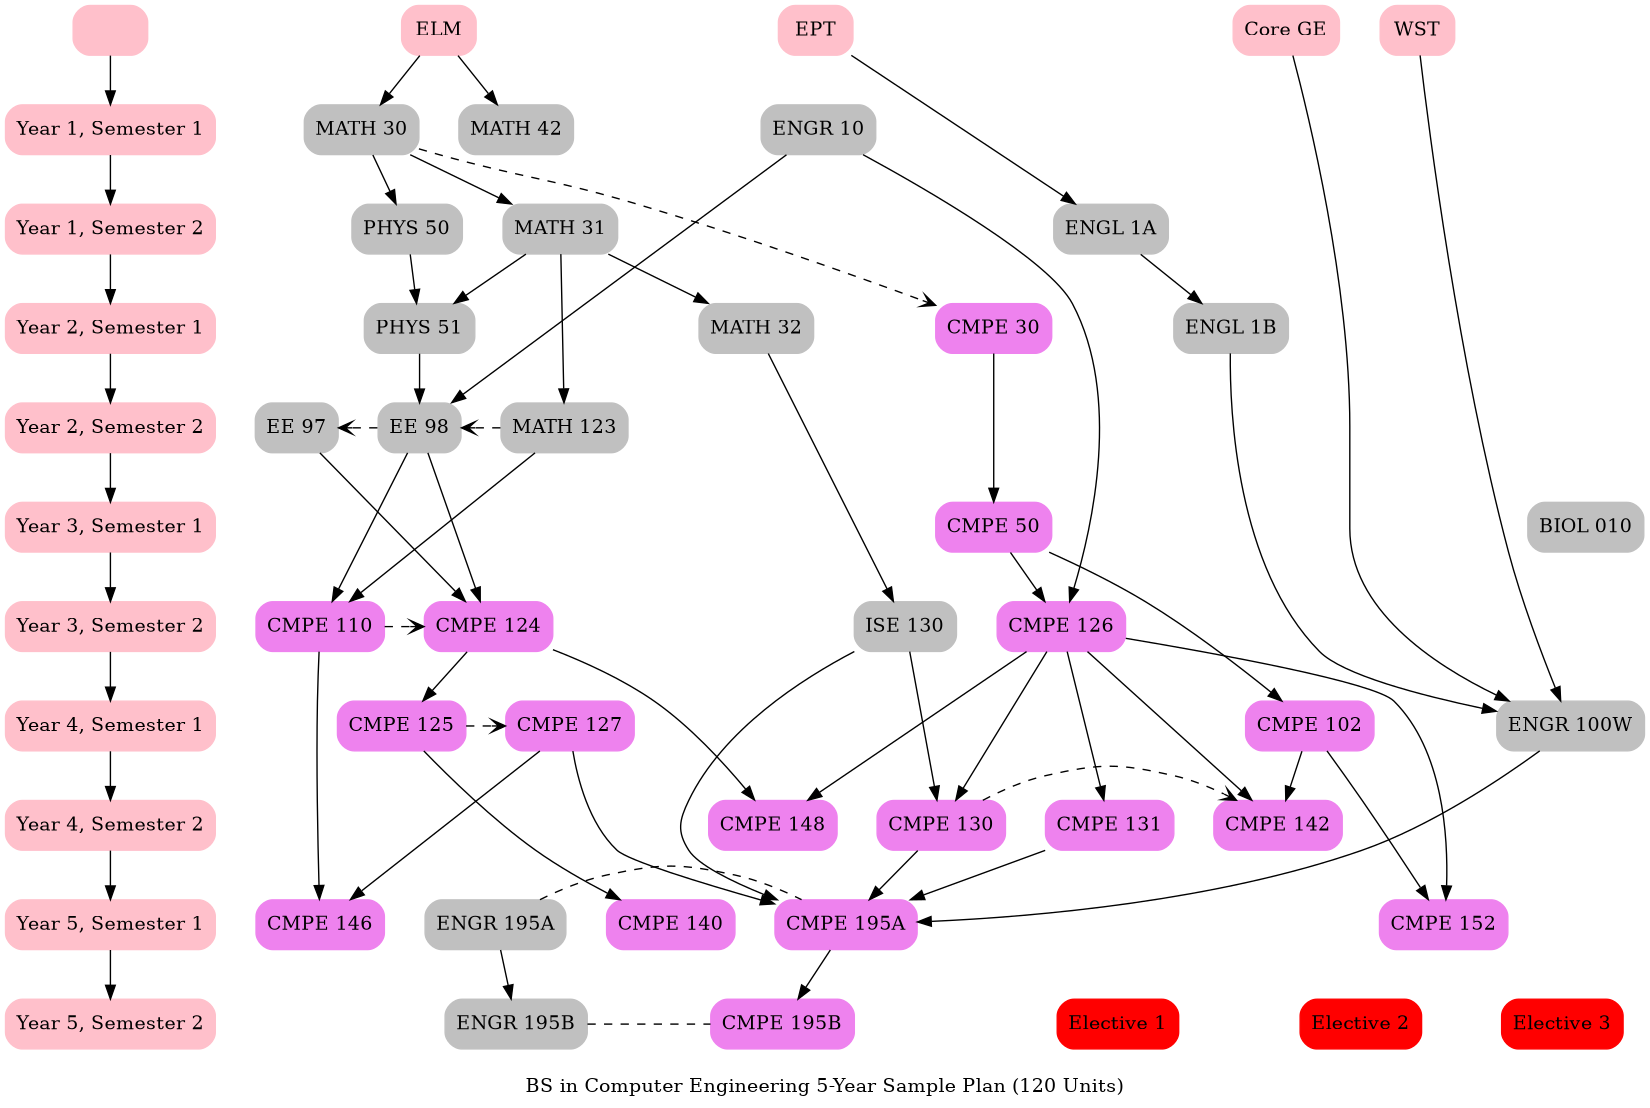 digraph cmpe5year {
    label="\nBS in Computer Engineering 5-Year Sample Plan (120 Units)\n";
    edge [comment="Wildcard node added automatic in EG."];
    node [comment="Wildcard node added automatic in EG."];
    graph [ranksep="0.5", 
           ratio="compress", 
           bb="0 0 1936 620", 
           size="11,8.5", 
           dpi=100, 
           nodesep="0.4"];
    {
        edge [comment="Wildcard node added automatic in EG."];
        node [color=pink, 
              shape=box, 
              style="filled, rounded"];
        "" -> "Year 1, Semester 1";
        "Year 1, Semester 1" -> "Year 1, Semester 2";
        "Year 1, Semester 2" -> "Year 2, Semester 1";
        "Year 2, Semester 1" -> "Year 2, Semester 2";
        "Year 2, Semester 2" -> "Year 3, Semester 1";
        "Year 3, Semester 1" -> "Year 3, Semester 2";
        "Year 3, Semester 2" -> "Year 4, Semester 1";
        "Year 4, Semester 1" -> "Year 4, Semester 2";
        "Year 4, Semester 2" -> "Year 5, Semester 1";
        "Year 5, Semester 1" -> "Year 5, Semester 2";
        {
            edge [comment="Wildcard node added automatic in EG."];
            node [comment="Wildcard node added automatic in EG."];
            ELM [URL="http://testing.sjsu.edu/eptelm", 
                 label="ELM"];
            EPT [URL="http://testing.sjsu.edu/eptelm", 
                 label="EPT"];
            WST [URL="http://testing.sjsu.edu/wst", 
                 label="WST"];
        }

        {
            edge [comment="Wildcard node added automatic in EG."];
            node [color=grey];
            "MATH 030" [URL="http://info.sjsu.edu/web-dbgen/catalog/courses/MATH030.html", 
                        label="MATH 30"];
            "MATH 031" [URL="http://info.sjsu.edu/web-dbgen/catalog/courses/MATH031.html", 
                        label="MATH 31"];
            "MATH 032" [URL="http://info.sjsu.edu/web-dbgen/catalog/courses/MATH032.html", 
                        label="MATH 32"];
            "MATH 042" [URL="http://info.sjsu.edu/web-dbgen/catalog/courses/MATH042.html", 
                        label="MATH 42"];
            "MATH 123" [URL="http://info.sjsu.edu/web-dbgen/catalog/courses/MATH123.html", 
                        label="MATH 123"];
            "BIOL 010" [URL="http://info.sjsu.edu/web-dbgen/catalog/courses/BIOL010.html", 
                        label="BIOL 010"];
            "PHYS 050" [URL="http://info.sjsu.edu/web-dbgen/catalog/courses/PHYS050.html", 
                        label="PHYS 50"];
            "PHYS 051" [URL="http://info.sjsu.edu/web-dbgen/catalog/courses/PHYS051.html", 
                        label="PHYS 51"];
            "ISE 130" [URL="http://info.sjsu.edu/web-dbgen/catalog/courses/ISE130.html", 
                       label="ISE 130"];
            "ENGR 100W" [URL="http://info.sjsu.edu/web-dbgen/catalog/courses/ENGR100W.html", 
                         label="ENGR 100W"];
            "ENGL 001B" [URL="http://info.sjsu.edu/web-dbgen/catalog/courses/ENGL001B.html", 
                         label="ENGL 1B"];
            "ENGL 001A" [URL="http://info.sjsu.edu/web-dbgen/catalog/courses/ENGL001A.html", 
                         label="ENGL 1A"];
            "ENGR 010" [URL="http://info.sjsu.edu/web-dbgen/catalog/courses/ENGR010.html", 
                        label="ENGR 10"];
            "EE 097" [URL="http://info.sjsu.edu/web-dbgen/catalog/courses/EE097.html", 
                      label="EE 97"];
            "EE 098" [URL="http://info.sjsu.edu/web-dbgen/catalog/courses/EE098.html", 
                      label="EE 98"];
            "ENGR 195A" [URL="http://info.sjsu.edu/web-dbgen/catalog/courses/ENGR195A.html", 
                         label="ENGR 195A"];
            "ENGR 195B" [URL="http://info.sjsu.edu/web-dbgen/catalog/courses/ENGR195B.html", 
                         label="ENGR 195B"];
        }

        {
            edge [comment="Wildcard node added automatic in EG."];
            node [color=violet];
            "CMPE 030" [URL="http://info.sjsu.edu/web-dbgen/catalog/courses/CMPE030.html", 
                        label="CMPE 30"];
            "CMPE 050" [URL="http://info.sjsu.edu/web-dbgen/catalog/courses/CMPE050.html", 
                        label="CMPE 50"];
            "CMPE 102" [URL="http://info.sjsu.edu/web-dbgen/catalog/courses/CMPE102.html", 
                        label="CMPE 102"];
            "CMPE 110" [URL="http://info.sjsu.edu/web-dbgen/catalog/courses/CMPE110.html", 
                        label="CMPE 110"];
            "CMPE 124" [URL="http://info.sjsu.edu/web-dbgen/catalog/courses/CMPE124.html", 
                        label="CMPE 124"];
            "CMPE 125" [URL="http://info.sjsu.edu/web-dbgen/catalog/courses/CMPE125.html", 
                        label="CMPE 125"];
            "CMPE 126" [URL="http://info.sjsu.edu/web-dbgen/catalog/courses/CMPE126.html", 
                        label="CMPE 126"];
            "CMPE 127" [URL="http://info.sjsu.edu/web-dbgen/catalog/courses/CMPE127.html", 
                        label="CMPE 127"];
            "CMPE 130" [URL="http://info.sjsu.edu/web-dbgen/catalog/courses/CMPE130.html", 
                        label="CMPE 130"];
            "CMPE 131" [URL="http://info.sjsu.edu/web-dbgen/catalog/courses/CMPE131.html", 
                        label="CMPE 131"];
            "CMPE 140" [URL="http://info.sjsu.edu/web-dbgen/catalog/courses/CMPE140.html", 
                        label="CMPE 140"];
            "CMPE 142" [URL="http://info.sjsu.edu/web-dbgen/catalog/courses/CMPE142.html", 
                        label="CMPE 142"];
            "CMPE 146" [URL="http://info.sjsu.edu/web-dbgen/catalog/courses/CMPE146.html", 
                        label="CMPE 146"];
            "CMPE 148" [URL="http://info.sjsu.edu/web-dbgen/catalog/courses/CMPE148.html", 
                        label="CMPE 148"];
            "CMPE 152" [URL="http://info.sjsu.edu/web-dbgen/catalog/courses/CMPE152.html", 
                        label="CMPE 152"];
            "CMPE 195A" [URL="http://info.sjsu.edu/web-dbgen/catalog/courses/CMPE195A.html", 
                         label="CMPE 195A"];
            "CMPE 195B" [URL="http://info.sjsu.edu/web-dbgen/catalog/courses/CMPE195B.html", 
                         label="CMPE 195B"];
        }

        {
            edge [comment="Wildcard node added automatic in EG."];
            node [color=red];
            Elective1 [URL="https://cmpe.sjsu.edu/content/BSCMPE-technical-electives", 
                       label="Elective 1"];
            Elective2 [URL="https://cmpe.sjsu.edu/content/BSCMPE-technical-electives", 
                       label="Elective 2"];
            Elective3 [URL="https://cmpe.sjsu.edu/content/BSCMPE-technical-electives", 
                       label="Elective 3"];
        }

        {
            rank=same;
            edge [comment="Wildcard node added automatic in EG."];
            node [comment="Wildcard node added automatic in EG."];
            "";
            "ELM";
            "EPT";
            "Core GE";
            "WST";
        }

        {
            rank=same;
            edge [comment="Wildcard node added automatic in EG."];
            node [comment="Wildcard node added automatic in EG."];
            "Year 1, Semester 1";
            "ENGR 010";
            "MATH 030";
            "MATH 042";
        }

        {
            rank=same;
            edge [comment="Wildcard node added automatic in EG."];
            node [comment="Wildcard node added automatic in EG."];
            "Year 1, Semester 2";
            "MATH 031";
            "PHYS 050";
            "ENGL 001A";
        }

        {
            rank=same;
            edge [comment="Wildcard node added automatic in EG."];
            node [comment="Wildcard node added automatic in EG."];
            "Year 2, Semester 1";
            "CMPE 030";
            "MATH 032";
            "PHYS 051";
            "ENGL 001B";
        }

        {
            rank=same;
            edge [comment="Wildcard node added automatic in EG."];
            node [comment="Wildcard node added automatic in EG."];
            "Year 2, Semester 2";
            "MATH 123";
            "EE 097";
            "EE 098";
        }

        {
            rank=same;
            edge [comment="Wildcard node added automatic in EG."];
            node [comment="Wildcard node added automatic in EG."];
            "Year 3, Semester 1";
            "CMPE 050";
            "BIOL 010";
        }

        {
            rank=same;
            edge [comment="Wildcard node added automatic in EG."];
            node [comment="Wildcard node added automatic in EG."];
            "Year 3, Semester 2";
            "CMPE 126";
            "CMPE 110";
            "CMPE 124";
            "ISE 130";
        }

        {
            rank=same;
            edge [comment="Wildcard node added automatic in EG."];
            node [comment="Wildcard node added automatic in EG."];
            "Year 4, Semester 1";
            "CMPE 125";
            "CMPE 127";
            "CMPE 102";
            "ENGR 100W";
        }

        {
            rank=same;
            edge [comment="Wildcard node added automatic in EG."];
            node [comment="Wildcard node added automatic in EG."];
            "Year 4, Semester 2";
            "CMPE 130";
            "CMPE 131";
            "CMPE 142";
            "CMPE 148";
        }

        {
            rank=same;
            edge [comment="Wildcard node added automatic in EG."];
            node [comment="Wildcard node added automatic in EG."];
            "Year 5, Semester 1";
            "CMPE 140";
            "CMPE 146";
            "CMPE 152";
            "CMPE 195A";
            "ENGR 195A";
        }

        {
            rank=same;
            edge [comment="Wildcard node added automatic in EG."];
            node [comment="Wildcard node added automatic in EG."];
            "Year 5, Semester 2";
            Elective1;
            Elective2;
            Elective3;
            "CMPE 195B";
            "ENGR 195B";
        }

        {
            edge [style=solid];
            node [comment="Wildcard node added automatic in EG."];
            "MATH 030";
            "ELM" -> "MATH 030";
            "MATH 031";
            "MATH 030" -> "MATH 031";
            "MATH 032";
            "MATH 031" -> "MATH 032";
            "MATH 042";
            "ELM" -> "MATH 042";
            "MATH 123";
            "MATH 031" -> "MATH 123";
            "PHYS 050";
            "MATH 030" -> "PHYS 050";
            "PHYS 051";
            "PHYS 050" -> "PHYS 051";
            "MATH 031" -> "PHYS 051";
            "CMPE 030";
            {
                edge [style=dashed, 
                      arrowhead=open];
                node [comment="Wildcard node added automatic in EG."];
                "MATH 030" -> "CMPE 030";
            }

            {
                edge [style=dashed, 
                      arrowtail=open, 
                      dir=back];
                node [comment="Wildcard node added automatic in EG."];
                "EE 097" -> "EE 098";
            }

            "ENGR 010" -> "EE 098";
            "ENGR 010" -> "CMPE 126";
            "PHYS 051" -> "EE 098";
            {
                edge [style=dashed, 
                      arrowtail=open, 
                      dir=back];
                node [comment="Wildcard node added automatic in EG."];
                "EE 098" -> "MATH 123";
            }

            "CMPE 050";
            "CMPE 030" -> "CMPE 050";
            "CMPE 102";
            "CMPE 050" -> "CMPE 102";
            "CMPE 110";
            "EE 098" -> "CMPE 110";
            "MATH 123" -> "CMPE 110";
            "EE 097" -> "CMPE 124";
            "EE 098" -> "CMPE 124";
            {
                edge [style=dashed, 
                      arrowhead=open];
                node [comment="Wildcard node added automatic in EG."];
                "CMPE 110" -> "CMPE 124";
            }

            "CMPE 124" -> "CMPE 125";
            "CMPE 126";
            "CMPE 050" -> "CMPE 126";
            "CMPE 127";
            {
                edge [style=dashed, 
                      arrowhead=open];
                node [comment="Wildcard node added automatic in EG."];
                "CMPE 125" -> "CMPE 127";
            }

            "CMPE 126" -> "CMPE 130";
            "ISE 130" -> "CMPE 130";
            "CMPE 131";
            "CMPE 126" -> "CMPE 131";
            "CMPE 140";
            "CMPE 125" -> "CMPE 140";
            "CMPE 142";
            "CMPE 102" -> "CMPE 142";
            "CMPE 126" -> "CMPE 142";
            {
                edge [style=dashed, 
                      arrowhead=open];
                node [comment="Wildcard node added automatic in EG."];
                "CMPE 130" -> "CMPE 142";
            }

            "CMPE 110" -> "CMPE 146";
            "CMPE 127" -> "CMPE 146";
            "CMPE 148";
            "CMPE 124" -> "CMPE 148";
            "CMPE 126" -> "CMPE 148";
            "CMPE 152";
            "CMPE 126" -> "CMPE 152";
            "CMPE 102" -> "CMPE 152";
            "CMPE 195A";
            "CMPE 127" -> "CMPE 195A";
            "CMPE 130" -> "CMPE 195A";
            "CMPE 131" -> "CMPE 195A";
            "ISE 130" -> "CMPE 195A";
            "ENGR 100W" -> "CMPE 195A";
            "CMPE 195B";
            "CMPE 195A" -> "CMPE 195B";
            "ENGR 100W";
            "ENGL 001B" -> "ENGR 100W";
            "Core GE" -> "ENGR 100W";
            "WST" -> "ENGR 100W";
            "ISE 130";
            "MATH 032" -> "ISE 130";
            "ENGL 001B";
            "ENGL 001A" -> "ENGL 001B";
            "ENGL 001A";
            "EPT" -> "ENGL 001A";
            {
                edge [style=dashed, 
                      dir=none];
                node [comment="Wildcard node added automatic in EG."];
                "ENGR 195A" -> "CMPE 195A";
            }

            {
                edge [style=dashed, 
                      dir=none];
                node [comment="Wildcard node added automatic in EG."];
                "ENGR 195B" -> "CMPE 195B";
            }

            "ENGR 195A" -> "ENGR 195B";
            {
                edge [style="invis"];
                node [comment="Wildcard node added automatic in EG."];
                "CMPE 146" -> "ENGR 195A";
            }

            {
                edge [style="invis"];
                node [comment="Wildcard node added automatic in EG."];
                "ENGL 001B" -> "Core GE";
            }

            {
                edge [style="invis"];
                node [comment="Wildcard node added automatic in EG."];
                "Core GE" -> "WST";
            }

            {
                edge [style="invis"];
                node [comment="Wildcard node added automatic in EG."];
                "WST" -> "CMPE 124";
            }

            {
                edge [style="invis"];
                node [comment="Wildcard node added automatic in EG."];
                "EPT" -> "EE 097";
            }

            {
                edge [style="invis"];
                node [comment="Wildcard node added automatic in EG."];
                "ISE 130" -> "CMPE 126";
            }

            {
                edge [style="invis"];
                node [comment="Wildcard node added automatic in EG."];
                "CMPE 050" -> "ISE 130";
            }

            {
                edge [style="invis"];
                node [comment="Wildcard node added automatic in EG."];
                "MATH 030" -> "MATH 042";
            }

        }

    }

}

